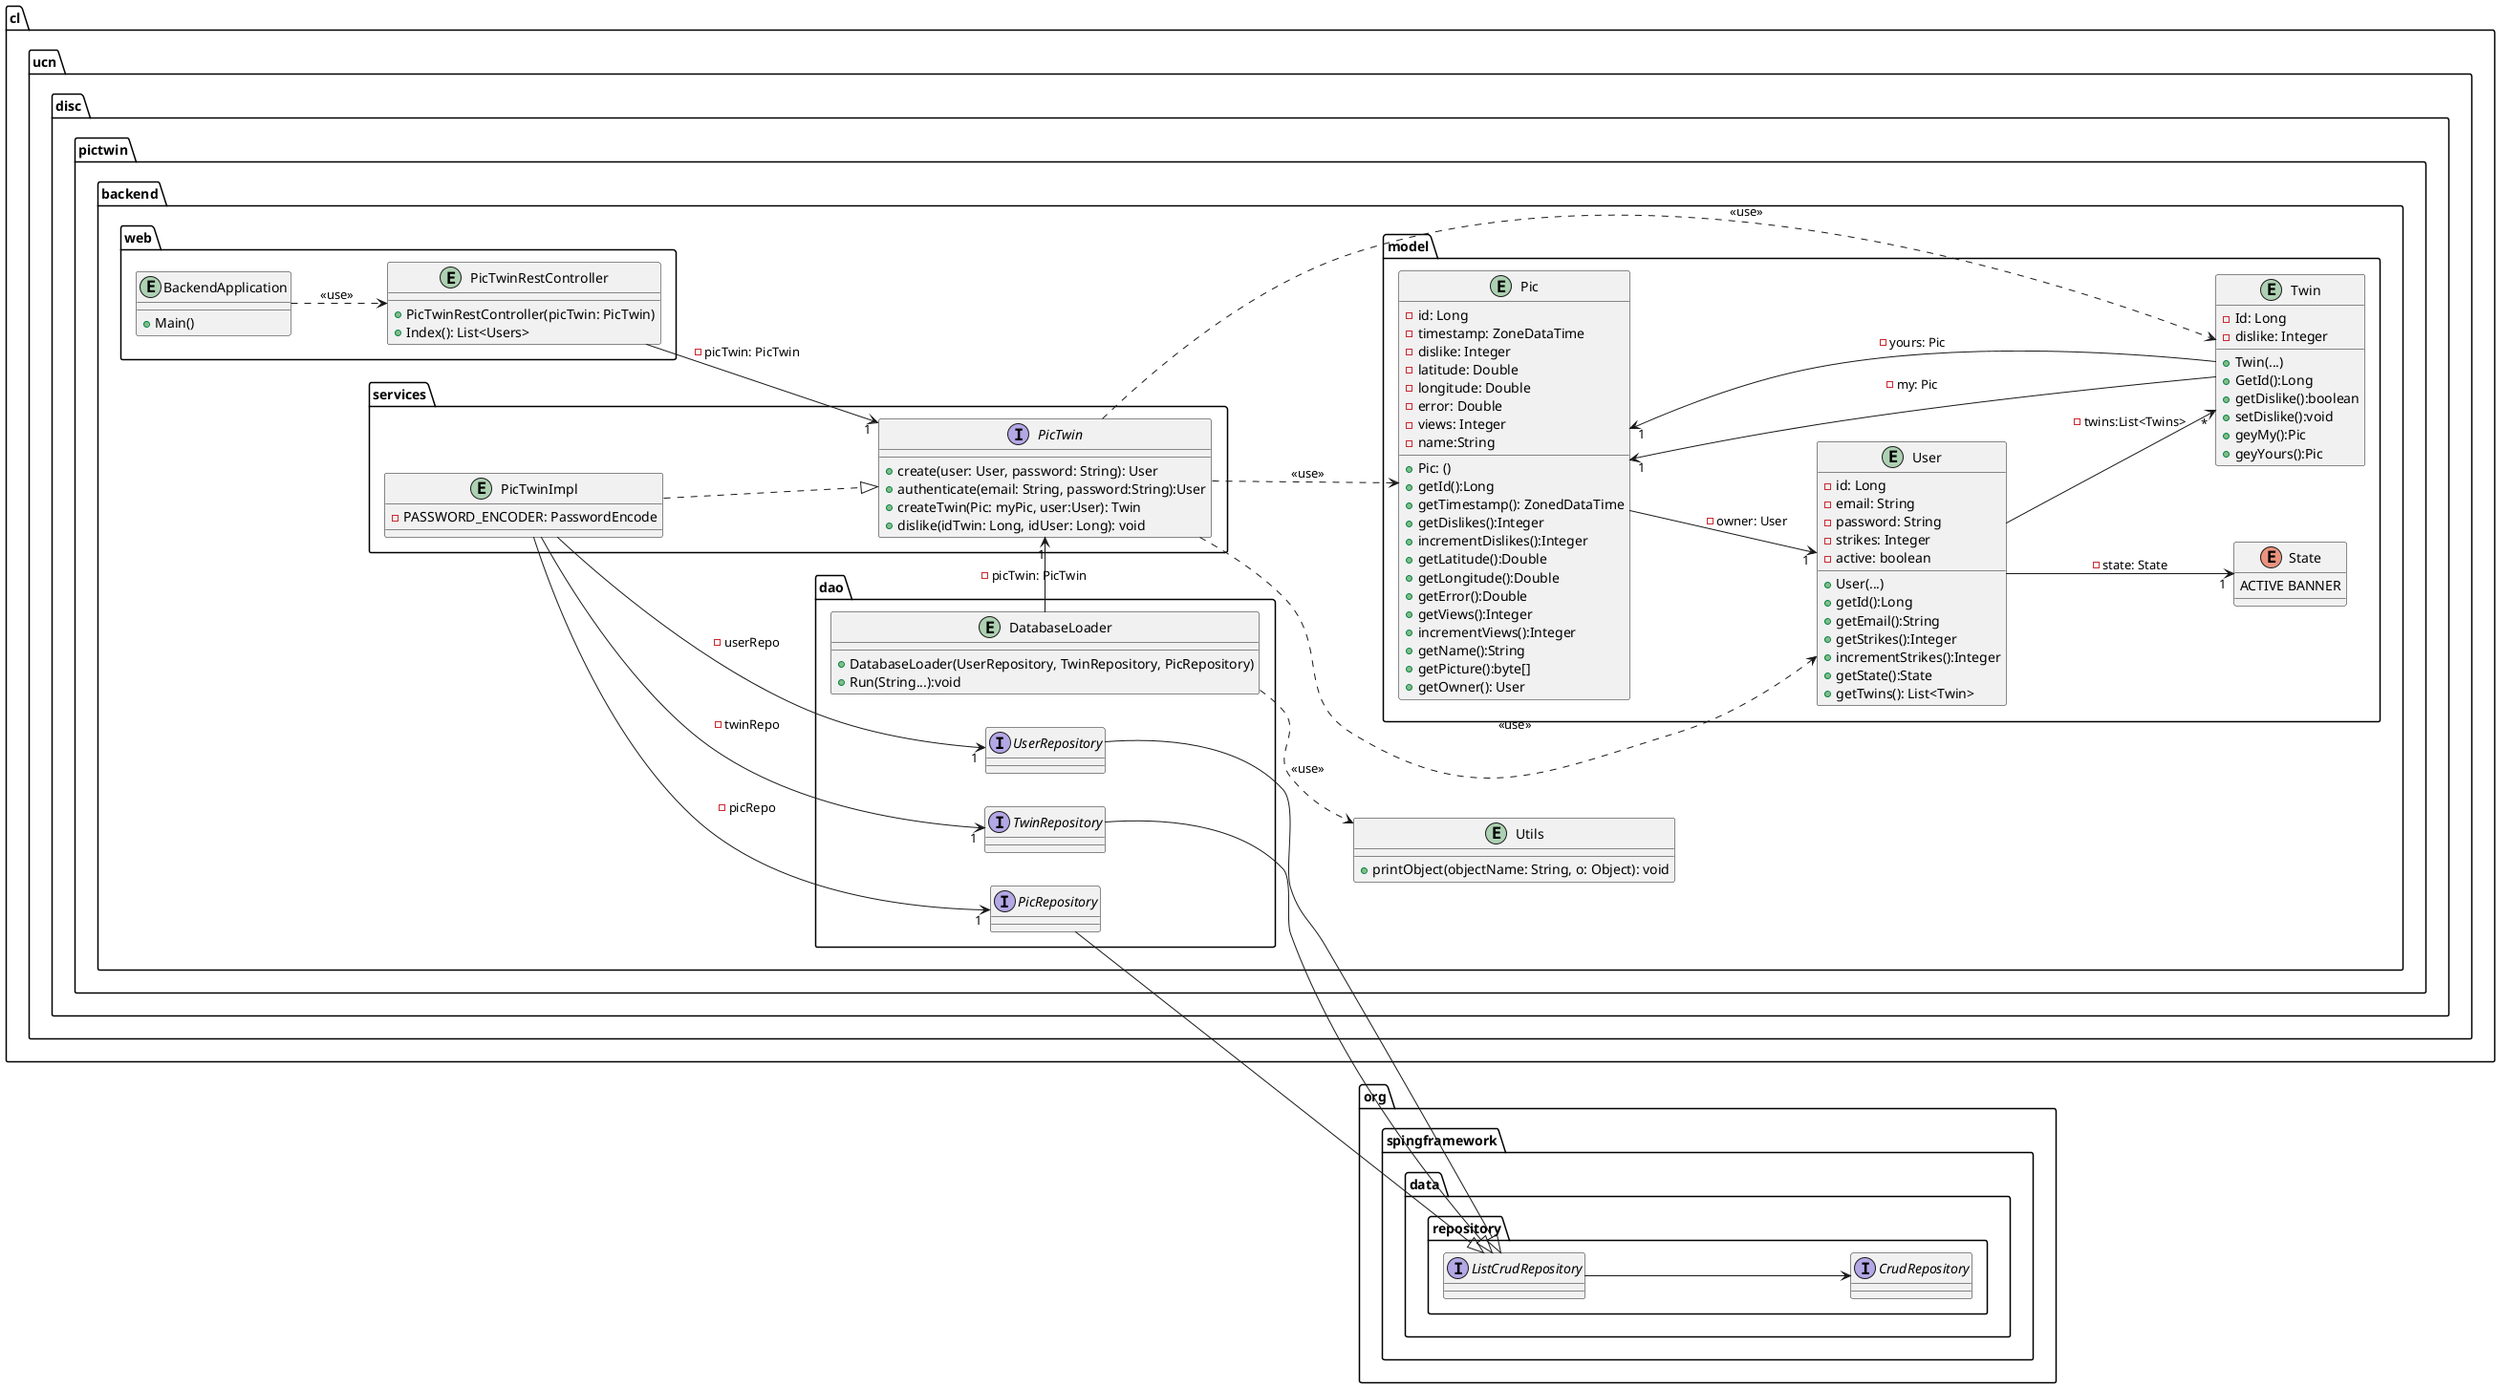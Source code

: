 @startuml

package cl.ucn.disc.pictwin.backend.model {
left to right direction
entity Pic {
-id: Long
-timestamp: ZoneDataTime
-dislike: Integer
-latitude: Double
-longitude: Double
-error: Double
-views: Integer
-name:String
+Pic: ()
+getId():Long
+getTimestamp(): ZonedDataTime
+getDislikes():Integer
+incrementDislikes():Integer
+getLatitude():Double
+getLongitude():Double
+getError():Double
+getViews():Integer
+incrementViews():Integer
+getName():String
+getPicture():byte[]
+getOwner(): User

}

entity User{
-id: Long
-email: String
-password: String
-strikes: Integer
-active: boolean
+User(...)
+getId():Long
+getEmail():String
+getStrikes():Integer
+incrementStrikes():Integer
+getState():State
+getTwins(): List<Twin>
}

entity Twin{
-Id: Long
-dislike: Integer
+Twin(...)
+GetId():Long
+getDislike():boolean
+setDislike():void
+geyMy():Pic
+geyYours():Pic

}


enum State{
ACTIVE BANNER
  }
}


package cl.ucn.disc.pictwin.backend.services{
interface PicTwin{
+create(user: User, password: String): User
+authenticate(email: String, password:String):User
+createTwin(Pic: myPic, user:User): Twin
+dislike(idTwin: Long, idUser: Long): void
}

entity PicTwinImpl{
-PASSWORD_ENCODER: PasswordEncode

  }
}

package cl.ucn.disc.pictwin.backend.web{
entity BackendApplication{
+Main()

  }

entity PicTwinRestController{
+PicTwinRestController(picTwin: PicTwin)
+Index(): List<Users>

  }
}

package cl.ucn.disc.pictwin.backend.dao{
entity DatabaseLoader{
+DatabaseLoader(UserRepository, TwinRepository, PicRepository)
+Run(String...):void

  }
interface PicRepository{

  }
interface TwinRepository{

  }
interface UserRepository{

  }
}

package org.spingframework.data.repository{
interface ListCrudRepository{

  }
interface CrudRepository{

  }
}

package cl.ucn.disc.pictwin.backend{
entity Utils{
+printObject(objectName: String, o: Object): void
}


PicTwin ..> User : <<use>>
PicTwin ..> Twin : <<use>>
PicTwin ..> Pic : <<use>>
PicTwinImpl ..|> PicTwin
BackendApplication ..> PicTwinRestController : <<use>>
PicTwinRestController --> "1" PicTwin : -picTwin: PicTwin


User --> "1" State : - state: State
User --> "*" Twin : - twins:List<Twins>
Pic --> "1" User : - owner: User

Twin --> "1" Pic : - my: Pic
Twin --> "1" Pic : - yours: Pic

DatabaseLoader --> "1" PicTwin : - picTwin: PicTwin
PicTwinImpl --> "1" PicRepository : - picRepo
PicTwinImpl --> "1" TwinRepository : - twinRepo
PicTwinImpl --> "1" UserRepository : - userRepo
ListCrudRepository --> CrudRepository

PicRepository--|>   ListCrudRepository
TwinRepository --|> ListCrudRepository
UserRepository --|> ListCrudRepository

DatabaseLoader ..> Utils : <<use>>

@enduml